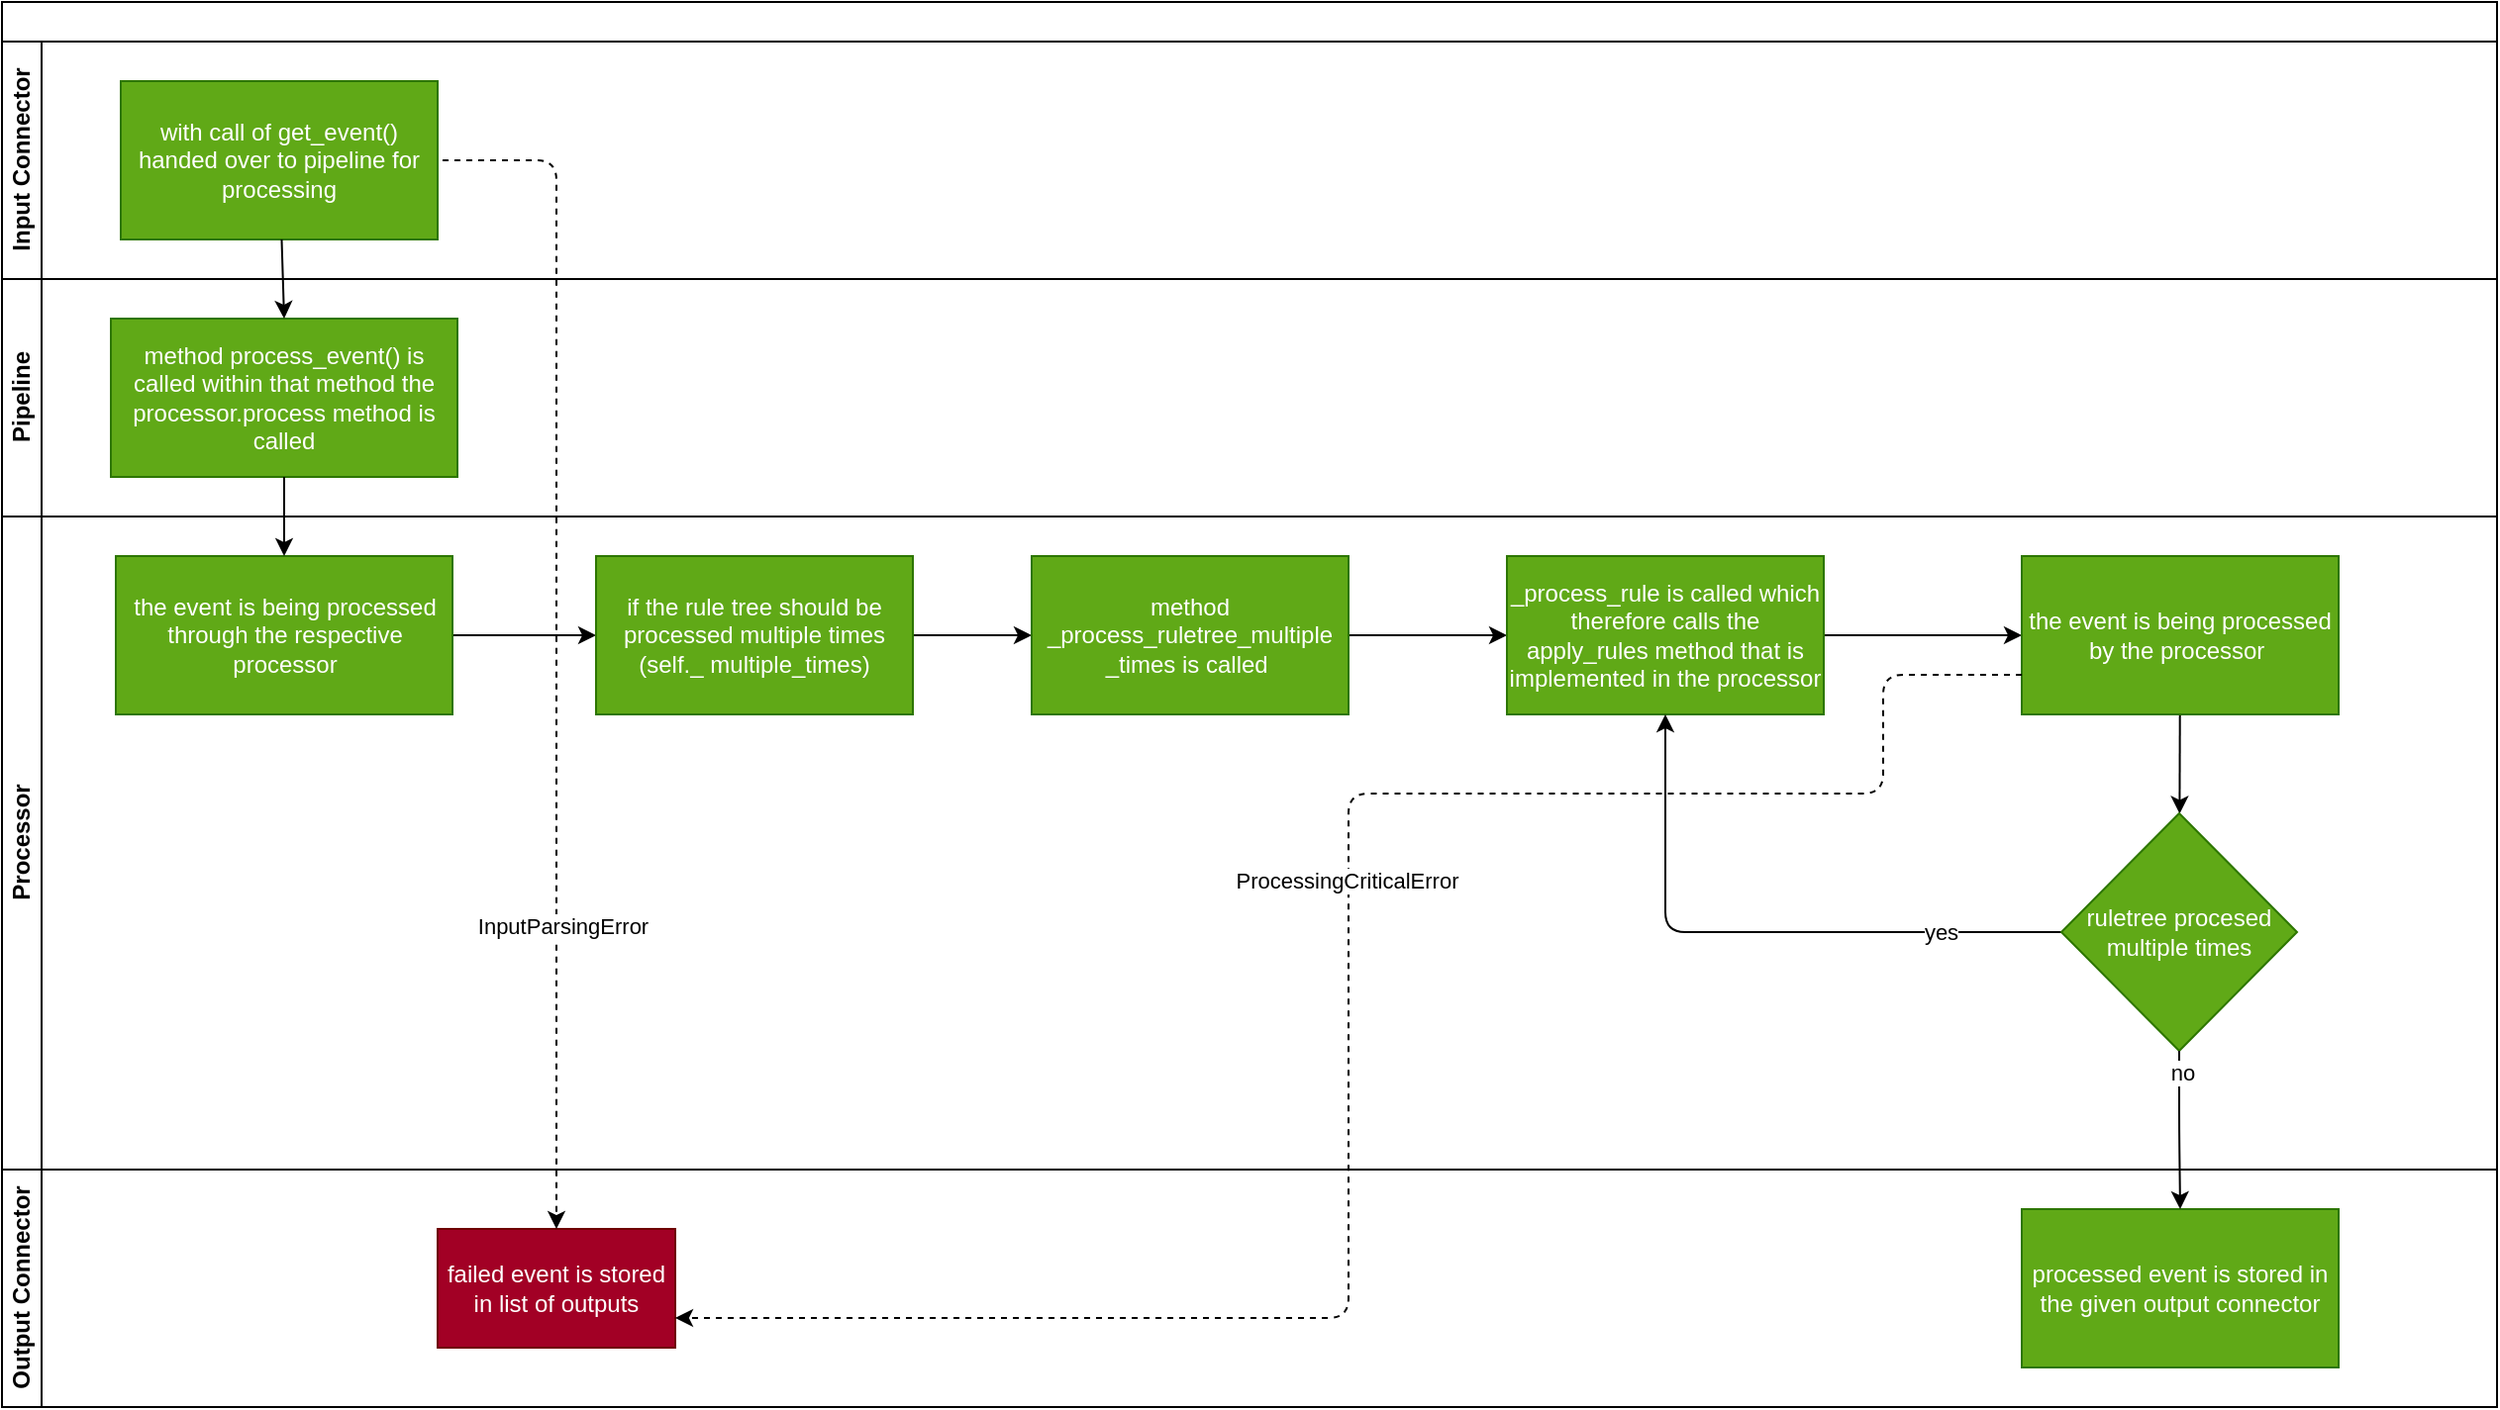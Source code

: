 <mxfile>
    <diagram id="a03-Ii1XNDp9HGae31oh" name="Page-1">
        <mxGraphModel dx="832" dy="563" grid="1" gridSize="10" guides="1" tooltips="1" connect="1" arrows="1" fold="1" page="1" pageScale="1" pageWidth="850" pageHeight="1100" math="0" shadow="0">
            <root>
                <mxCell id="0"/>
                <mxCell id="1" parent="0"/>
                <mxCell id="22" value="" style="swimlane;html=1;childLayout=stackLayout;resizeParent=1;resizeParentMax=0;horizontal=1;startSize=20;horizontalStack=0;whiteSpace=wrap;" parent="1" vertex="1">
                    <mxGeometry x="70" y="40" width="1260" height="710" as="geometry">
                        <mxRectangle x="70" y="40" width="70" height="30" as="alternateBounds"/>
                    </mxGeometry>
                </mxCell>
                <mxCell id="23" value="Input Connector" style="swimlane;html=1;startSize=20;horizontal=0;" parent="22" vertex="1">
                    <mxGeometry y="20" width="1260" height="120" as="geometry"/>
                </mxCell>
                <mxCell id="26" value="with call of get_event() handed over to pipeline for processing" style="rounded=0;whiteSpace=wrap;html=1;fillColor=#60a917;fontColor=#ffffff;strokeColor=#2D7600;" parent="23" vertex="1">
                    <mxGeometry x="60" y="20" width="160" height="80" as="geometry"/>
                </mxCell>
                <mxCell id="24" value="Pipeline" style="swimlane;html=1;startSize=20;horizontal=0;" parent="22" vertex="1">
                    <mxGeometry y="140" width="1260" height="120" as="geometry"/>
                </mxCell>
                <mxCell id="27" value="method process_event() is called within that method the processor.process method is called" style="whiteSpace=wrap;html=1;rounded=0;fillColor=#60a917;fontColor=#ffffff;strokeColor=#2D7600;" parent="24" vertex="1">
                    <mxGeometry x="55" y="20" width="175" height="80" as="geometry"/>
                </mxCell>
                <mxCell id="25" value="Processor" style="swimlane;html=1;startSize=20;horizontal=0;" parent="22" vertex="1">
                    <mxGeometry y="260" width="1260" height="330" as="geometry"/>
                </mxCell>
                <mxCell id="37" style="edgeStyle=none;html=1;entryX=0;entryY=0.5;entryDx=0;entryDy=0;" parent="25" source="29" target="32" edge="1">
                    <mxGeometry relative="1" as="geometry"/>
                </mxCell>
                <mxCell id="29" value="the event is being processed through the respective processor" style="whiteSpace=wrap;html=1;rounded=0;fillColor=#60a917;fontColor=#ffffff;strokeColor=#2D7600;" parent="25" vertex="1">
                    <mxGeometry x="57.5" y="20" width="170" height="80" as="geometry"/>
                </mxCell>
                <mxCell id="38" style="edgeStyle=none;html=1;entryX=0;entryY=0.5;entryDx=0;entryDy=0;" parent="25" source="32" target="33" edge="1">
                    <mxGeometry relative="1" as="geometry"/>
                </mxCell>
                <mxCell id="32" value="if the rule tree should be processed multiple times&lt;br&gt;(self._ multiple_times)" style="whiteSpace=wrap;html=1;rounded=0;fillColor=#60a917;fontColor=#ffffff;strokeColor=#2D7600;" parent="25" vertex="1">
                    <mxGeometry x="300" y="20" width="160" height="80" as="geometry"/>
                </mxCell>
                <mxCell id="39" style="edgeStyle=none;html=1;entryX=0;entryY=0.5;entryDx=0;entryDy=0;" parent="25" source="33" target="34" edge="1">
                    <mxGeometry relative="1" as="geometry"/>
                </mxCell>
                <mxCell id="33" value="method _process_ruletree_multiple&lt;br&gt;_times is called&amp;nbsp;" style="whiteSpace=wrap;html=1;rounded=0;fillColor=#60a917;fontColor=#ffffff;strokeColor=#2D7600;" parent="25" vertex="1">
                    <mxGeometry x="520" y="20" width="160" height="80" as="geometry"/>
                </mxCell>
                <mxCell id="41" style="edgeStyle=none;html=1;entryX=0;entryY=0.5;entryDx=0;entryDy=0;" parent="25" source="34" target="40" edge="1">
                    <mxGeometry relative="1" as="geometry"/>
                </mxCell>
                <mxCell id="34" value="_process_rule is called which therefore calls the apply_rules method that is implemented in the processor" style="whiteSpace=wrap;html=1;rounded=0;fillColor=#60a917;fontColor=#ffffff;strokeColor=#2D7600;" parent="25" vertex="1">
                    <mxGeometry x="760" y="20" width="160" height="80" as="geometry"/>
                </mxCell>
                <mxCell id="43" value="" style="edgeStyle=none;html=1;" parent="25" source="40" target="42" edge="1">
                    <mxGeometry relative="1" as="geometry"/>
                </mxCell>
                <mxCell id="40" value="the event is being processed by the processor&amp;nbsp;" style="whiteSpace=wrap;html=1;rounded=0;fillColor=#60a917;fontColor=#ffffff;strokeColor=#2D7600;" parent="25" vertex="1">
                    <mxGeometry x="1020" y="20" width="160" height="80" as="geometry"/>
                </mxCell>
                <mxCell id="44" style="edgeStyle=orthogonalEdgeStyle;html=1;entryX=0.5;entryY=1;entryDx=0;entryDy=0;exitX=0;exitY=0.5;exitDx=0;exitDy=0;jumpStyle=arc;" parent="25" source="42" target="34" edge="1">
                    <mxGeometry relative="1" as="geometry"/>
                </mxCell>
                <mxCell id="45" value="yes" style="edgeLabel;html=1;align=center;verticalAlign=middle;resizable=0;points=[];" parent="44" vertex="1" connectable="0">
                    <mxGeometry x="-0.608" relative="1" as="geometry">
                        <mxPoint as="offset"/>
                    </mxGeometry>
                </mxCell>
                <mxCell id="42" value="ruletree procesed&lt;br&gt;multiple times" style="rhombus;whiteSpace=wrap;html=1;rounded=0;fillColor=#60a917;fontColor=#ffffff;strokeColor=#2D7600;" parent="25" vertex="1">
                    <mxGeometry x="1040" y="150" width="119" height="120" as="geometry"/>
                </mxCell>
                <mxCell id="30" value="Output Connector" style="swimlane;html=1;startSize=20;horizontal=0;" parent="22" vertex="1">
                    <mxGeometry y="590" width="1260" height="120" as="geometry"/>
                </mxCell>
                <mxCell id="48" value="processed event is stored in the given output connector" style="whiteSpace=wrap;html=1;rounded=0;fillColor=#60a917;fontColor=#ffffff;strokeColor=#2D7600;" parent="30" vertex="1">
                    <mxGeometry x="1020" y="20" width="160" height="80" as="geometry"/>
                </mxCell>
                <mxCell id="52" value="failed event is stored in list of outputs" style="whiteSpace=wrap;html=1;fillColor=#a20025;strokeColor=#6F0000;fontColor=#ffffff;" parent="30" vertex="1">
                    <mxGeometry x="220" y="30" width="120" height="60" as="geometry"/>
                </mxCell>
                <mxCell id="35" style="edgeStyle=none;html=1;entryX=0.5;entryY=0;entryDx=0;entryDy=0;" parent="22" source="26" target="27" edge="1">
                    <mxGeometry relative="1" as="geometry"/>
                </mxCell>
                <mxCell id="36" style="edgeStyle=none;html=1;entryX=0.5;entryY=0;entryDx=0;entryDy=0;" parent="22" source="27" target="29" edge="1">
                    <mxGeometry relative="1" as="geometry"/>
                </mxCell>
                <mxCell id="49" value="" style="edgeStyle=orthogonalEdgeStyle;html=1;" parent="22" source="42" target="48" edge="1">
                    <mxGeometry relative="1" as="geometry"/>
                </mxCell>
                <mxCell id="51" value="no" style="edgeLabel;html=1;align=center;verticalAlign=middle;resizable=0;points=[];" parent="49" vertex="1" connectable="0">
                    <mxGeometry x="-0.73" y="1" relative="1" as="geometry">
                        <mxPoint as="offset"/>
                    </mxGeometry>
                </mxCell>
                <mxCell id="53" style="edgeStyle=orthogonalEdgeStyle;html=1;entryX=0.5;entryY=0;entryDx=0;entryDy=0;dashed=1;" parent="22" target="52" edge="1">
                    <mxGeometry relative="1" as="geometry">
                        <Array as="points">
                            <mxPoint x="280" y="80"/>
                        </Array>
                        <mxPoint x="222.5" y="80" as="sourcePoint"/>
                    </mxGeometry>
                </mxCell>
                <mxCell id="54" value="InputParsingError" style="edgeLabel;html=1;align=center;verticalAlign=middle;resizable=0;points=[];" parent="53" vertex="1" connectable="0">
                    <mxGeometry x="0.487" y="3" relative="1" as="geometry">
                        <mxPoint as="offset"/>
                    </mxGeometry>
                </mxCell>
                <mxCell id="55" style="edgeStyle=orthogonalEdgeStyle;html=1;entryX=1;entryY=0.75;entryDx=0;entryDy=0;dashed=1;exitX=0;exitY=0.75;exitDx=0;exitDy=0;" parent="22" source="40" target="52" edge="1">
                    <mxGeometry relative="1" as="geometry">
                        <Array as="points">
                            <mxPoint x="950" y="340"/>
                            <mxPoint x="950" y="400"/>
                            <mxPoint x="680" y="400"/>
                            <mxPoint x="680" y="665"/>
                        </Array>
                    </mxGeometry>
                </mxCell>
                <mxCell id="56" value="ProcessingCriticalError" style="edgeLabel;html=1;align=center;verticalAlign=middle;resizable=0;points=[];" parent="55" vertex="1" connectable="0">
                    <mxGeometry x="-0.114" y="-1" relative="1" as="geometry">
                        <mxPoint y="-1" as="offset"/>
                    </mxGeometry>
                </mxCell>
            </root>
        </mxGraphModel>
    </diagram>
</mxfile>